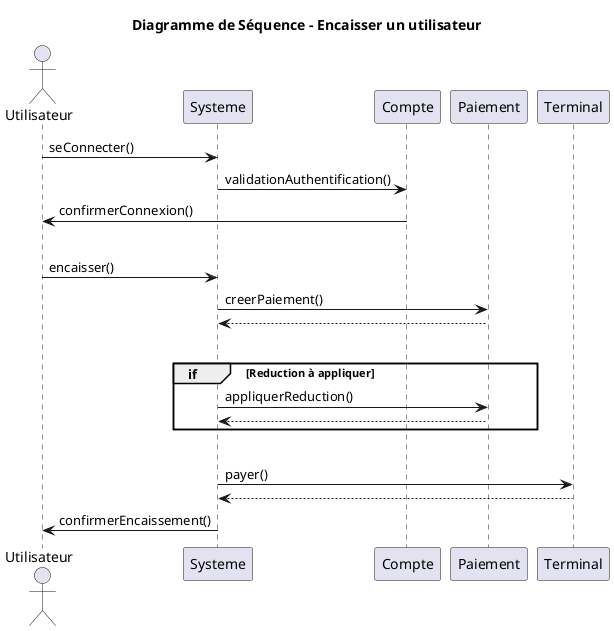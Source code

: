 @startuml
title Diagramme de Séquence - Encaisser un utilisateur
actor Utilisateur
participant Systeme
participant Compte
participant Paiement
participant Terminal

'Connexion à un compte'
Utilisateur -> Systeme: seConnecter()
Systeme -> Compte: validationAuthentification()
Compte -> Utilisateur: confirmerConnexion()

'Séparation'
|||

'Utilisateur encaisse un client'
Utilisateur -> Systeme: encaisser()
Systeme -> Paiement: creerPaiement()
Paiement --> Systeme

'Séparation'
|||

'Utilisateur applique une reduction'
group if [Reduction à appliquer]
    Systeme -> Paiement : appliquerReduction()
    return
end

'Séparation'
|||

Systeme -> Terminal: payer()
return

Systeme -> Utilisateur: confirmerEncaissement()

@enduml